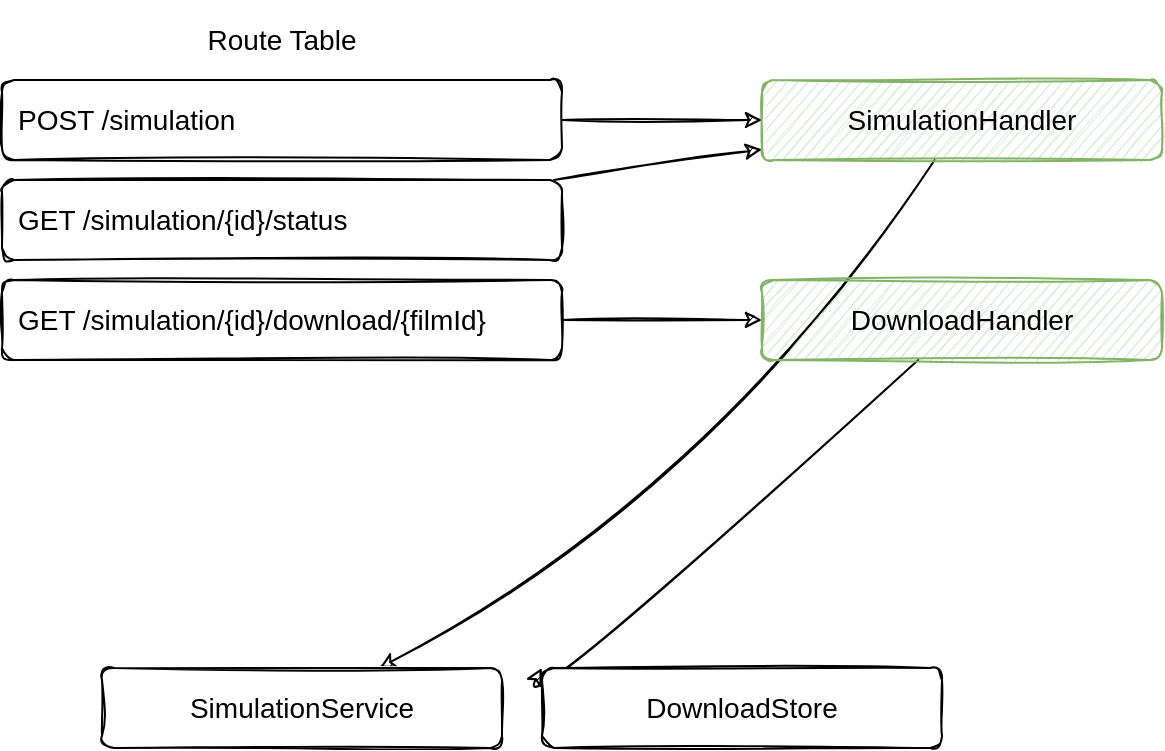 <mxfile compressed="false" version="20.0.4" type="github">
  <diagram id="QYLhOXVDbwKB6_qFkyPz" name="architecture">
    <mxGraphModel dx="1426" dy="795" grid="1" gridSize="10" guides="1" tooltips="1" connect="1" arrows="1" fold="1" page="1" pageScale="1" pageWidth="1169" pageHeight="827" math="0" shadow="0">
      <root>
        <mxCell id="0" />
        <mxCell id="1" parent="0" />
        <mxCell id="uMBKUin86vTa0Si-NZ6P-16" value="" style="endArrow=classic;fontSize=14;sketch=1;html=1;curved=1;" parent="1" source="uMBKUin86vTa0Si-NZ6P-12" target="uMBKUin86vTa0Si-NZ6P-13" edge="1">
          <mxGeometry width="50" height="50" relative="1" as="geometry">
            <mxPoint x="610" y="310" as="sourcePoint" />
            <mxPoint x="310" y="420" as="targetPoint" />
            <Array as="points">
              <mxPoint x="380" y="310" />
            </Array>
          </mxGeometry>
        </mxCell>
        <mxCell id="uMBKUin86vTa0Si-NZ6P-21" value="" style="endArrow=classic;fontSize=14;sketch=1;html=1;curved=1;entryX=0;entryY=0;entryDx=0;entryDy=0;" parent="1" source="uMBKUin86vTa0Si-NZ6P-18" target="uMBKUin86vTa0Si-NZ6P-20" edge="1">
          <mxGeometry width="50" height="50" relative="1" as="geometry">
            <mxPoint x="563.2" y="270" as="sourcePoint" />
            <mxPoint x="220.0" y="540" as="targetPoint" />
            <Array as="points">
              <mxPoint x="280" y="430" />
            </Array>
          </mxGeometry>
        </mxCell>
        <mxCell id="uMBKUin86vTa0Si-NZ6P-2" value="Route Table" style="text;html=1;strokeColor=none;fillColor=none;align=center;verticalAlign=middle;whiteSpace=wrap;rounded=0;fontSize=14;sketch=1;" parent="1" vertex="1">
          <mxGeometry x="30" y="60" width="280" height="40" as="geometry" />
        </mxCell>
        <mxCell id="XBYY144TDSn2ukcRjJpU-7" value="POST /simulation" style="rounded=1;whiteSpace=wrap;html=1;sketch=1;fontSize=14;align=left;spacing=8;" parent="1" vertex="1">
          <mxGeometry x="30" y="100" width="280" height="40" as="geometry" />
        </mxCell>
        <mxCell id="uMBKUin86vTa0Si-NZ6P-4" value="&lt;div&gt;GET /simulation/{id}/status&lt;/div&gt;" style="rounded=1;whiteSpace=wrap;html=1;sketch=1;fontSize=14;align=left;spacing=8;" parent="1" vertex="1">
          <mxGeometry x="30" y="150" width="280" height="40" as="geometry" />
        </mxCell>
        <mxCell id="uMBKUin86vTa0Si-NZ6P-5" value="&lt;div&gt;GET /simulation/{id}/download/{filmId}&lt;/div&gt;" style="rounded=1;whiteSpace=wrap;html=1;sketch=1;fontSize=14;align=left;spacing=8;" parent="1" vertex="1">
          <mxGeometry x="30" y="200" width="280" height="40" as="geometry" />
        </mxCell>
        <mxCell id="uMBKUin86vTa0Si-NZ6P-18" value="DownloadHandler" style="rounded=1;whiteSpace=wrap;html=1;sketch=1;fontSize=14;fillColor=#d5e8d4;strokeColor=#82b366;" parent="1" vertex="1">
          <mxGeometry x="410" y="200" width="200" height="40" as="geometry" />
        </mxCell>
        <mxCell id="uMBKUin86vTa0Si-NZ6P-12" value="&lt;div&gt;SimulationHandler&lt;/div&gt;" style="rounded=1;whiteSpace=wrap;html=1;sketch=1;fontSize=14;fillColor=#d5e8d4;strokeColor=#82b366;" parent="1" vertex="1">
          <mxGeometry x="410" y="100" width="200" height="40" as="geometry" />
        </mxCell>
        <mxCell id="uMBKUin86vTa0Si-NZ6P-15" value="" style="endArrow=classic;html=1;rounded=0;fontSize=14;sketch=1;" parent="1" source="XBYY144TDSn2ukcRjJpU-7" target="uMBKUin86vTa0Si-NZ6P-12" edge="1">
          <mxGeometry width="50" height="50" relative="1" as="geometry">
            <mxPoint x="340" y="380" as="sourcePoint" />
            <mxPoint x="390" y="330" as="targetPoint" />
          </mxGeometry>
        </mxCell>
        <mxCell id="uMBKUin86vTa0Si-NZ6P-17" value="" style="endArrow=classic;html=1;rounded=0;fontSize=14;sketch=1;" parent="1" source="uMBKUin86vTa0Si-NZ6P-4" target="uMBKUin86vTa0Si-NZ6P-12" edge="1">
          <mxGeometry width="50" height="50" relative="1" as="geometry">
            <mxPoint x="390" y="370" as="sourcePoint" />
            <mxPoint x="490" y="370" as="targetPoint" />
          </mxGeometry>
        </mxCell>
        <mxCell id="uMBKUin86vTa0Si-NZ6P-19" value="" style="endArrow=classic;html=1;rounded=0;sketch=1;fontSize=14;" parent="1" source="uMBKUin86vTa0Si-NZ6P-5" target="uMBKUin86vTa0Si-NZ6P-18" edge="1">
          <mxGeometry width="50" height="50" relative="1" as="geometry">
            <mxPoint x="270" y="414" as="sourcePoint" />
            <mxPoint x="320" y="364" as="targetPoint" />
          </mxGeometry>
        </mxCell>
        <mxCell id="uMBKUin86vTa0Si-NZ6P-20" value="DownloadStore" style="rounded=1;whiteSpace=wrap;html=1;sketch=1;fontSize=14;" parent="1" vertex="1">
          <mxGeometry x="300" y="394" width="200" height="40" as="geometry" />
        </mxCell>
        <mxCell id="uMBKUin86vTa0Si-NZ6P-13" value="SimulationService" style="rounded=1;whiteSpace=wrap;html=1;sketch=1;fontSize=14;" parent="1" vertex="1">
          <mxGeometry x="80" y="394" width="200" height="40" as="geometry" />
        </mxCell>
      </root>
    </mxGraphModel>
  </diagram>
</mxfile>
